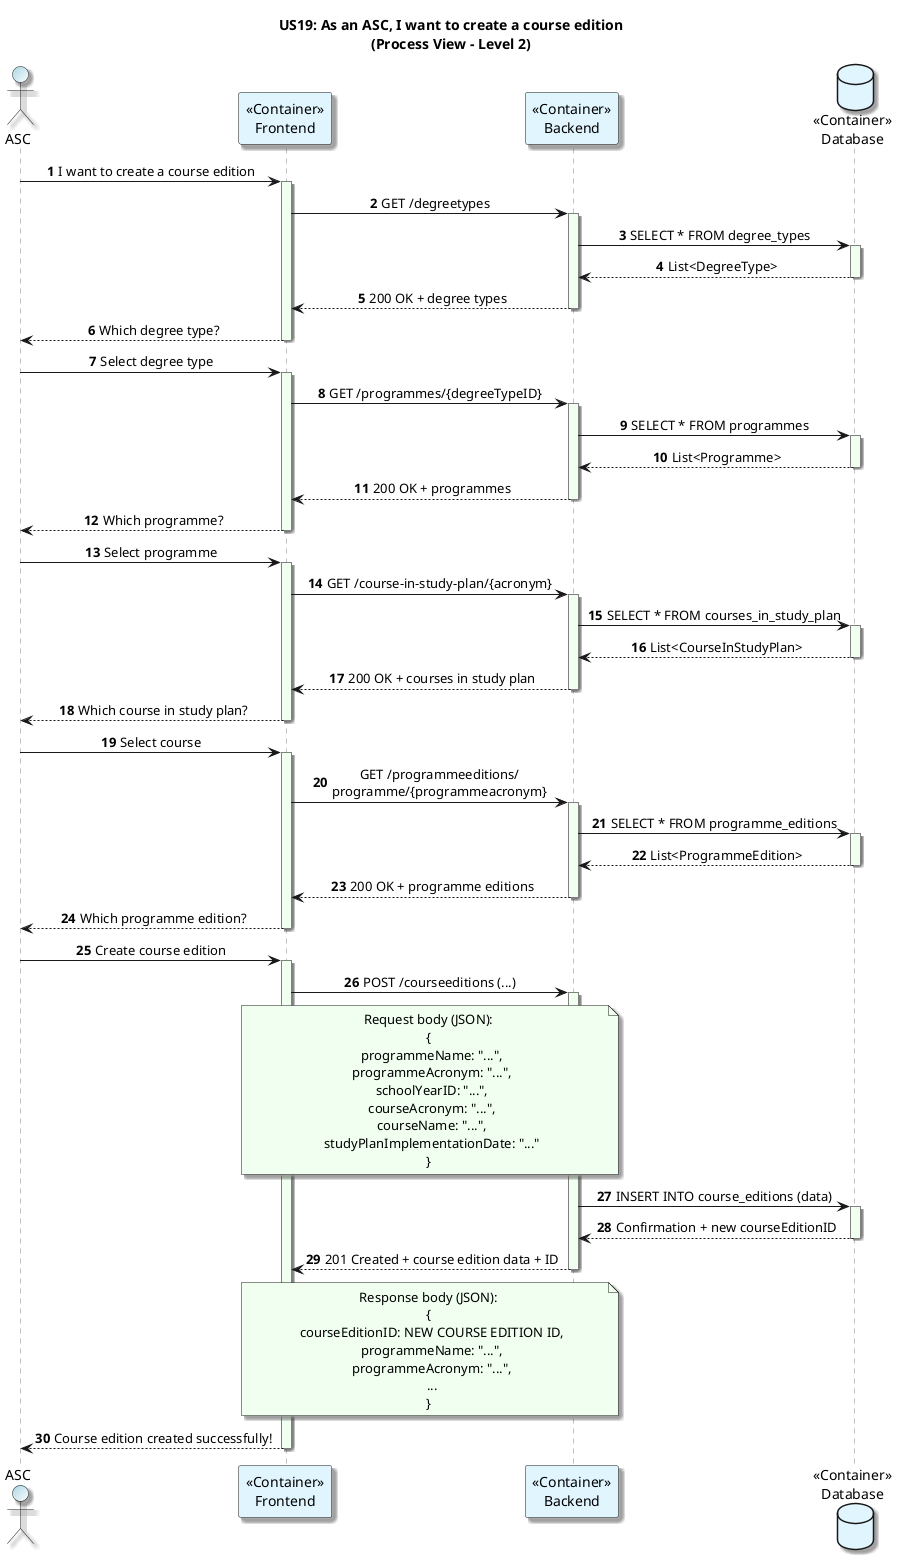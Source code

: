 @startuml
title: US19: As an ASC, I want to create a course edition\n(Process View - Level 2)
autonumber

skinparam {
  ActivityPadding 2
  ActivityMargin 2
  BoxPadding 2
}
skinparam sequence {
    LifeLineBorderColor Grey
    LifeLineBackgroundColor HoneyDew
}
skinparam defaultTextAlignment center
skinparam shadowing true

actor ASC  #LightBlue/White
participant "<<Container>>\nFrontend" as Frontend #E1F5FE
participant "<<Container>>\nBackend" as Backend #E1F5FE
database "<<Container>>\nDatabase" as Database #E1F5FE

ASC -> Frontend: I want to create a course edition
activate Frontend

Frontend -> Backend: GET /degreetypes
activate Backend
Backend -> Database: SELECT * FROM degree_types
activate Database
Database --> Backend: List<DegreeType>
deactivate Database
Backend --> Frontend: 200 OK + degree types
deactivate Backend
Frontend --> ASC: Which degree type?
deactivate Frontend

ASC -> Frontend: Select degree type
activate Frontend
Frontend -> Backend: GET /programmes/{degreeTypeID}
activate Backend
Backend -> Database: SELECT * FROM programmes
activate Database
Database --> Backend: List<Programme>
deactivate Database
Backend --> Frontend: 200 OK + programmes
deactivate Backend
Frontend --> ASC: Which programme?
deactivate Frontend

ASC -> Frontend: Select programme
activate Frontend
Frontend -> Backend: GET /course-in-study-plan/{acronym}
activate Backend
Backend -> Database: SELECT * FROM courses_in_study_plan
activate Database
Database --> Backend: List<CourseInStudyPlan>
deactivate Database
Backend --> Frontend: 200 OK + courses in study plan
deactivate Backend
Frontend --> ASC: Which course in study plan?
deactivate Frontend

ASC -> Frontend: Select course
activate Frontend
Frontend -> Backend: GET /programmeeditions/\nprogramme/{programmeacronym}
activate Backend
Backend -> Database: SELECT * FROM programme_editions
activate Database
Database --> Backend: List<ProgrammeEdition>
deactivate Database
Backend --> Frontend: 200 OK + programme editions
deactivate Backend
Frontend --> ASC: Which programme edition?
deactivate Frontend

ASC -> Frontend: Create course edition
activate Frontend
Frontend -> Backend: POST /courseeditions (...)
note over Frontend, Backend #HoneyDew
Request body (JSON):
{
  programmeName: "...",
  programmeAcronym: "...",
  schoolYearID: "...",
  courseAcronym: "...",
  courseName: "...",
  studyPlanImplementationDate: "..."
}
end note
activate Backend
Backend -> Database: INSERT INTO course_editions (data)
activate Database
Database --> Backend: Confirmation + new courseEditionID
deactivate Database
Backend --> Frontend: 201 Created + course edition data + ID
note over Backend, Frontend #HoneyDew
Response body (JSON):
{
  courseEditionID: NEW COURSE EDITION ID,
  programmeName: "...",
  programmeAcronym: "...",
  ...
}
end note
deactivate Backend
Frontend --> ASC: Course edition created successfully!
deactivate Frontend
@enduml
